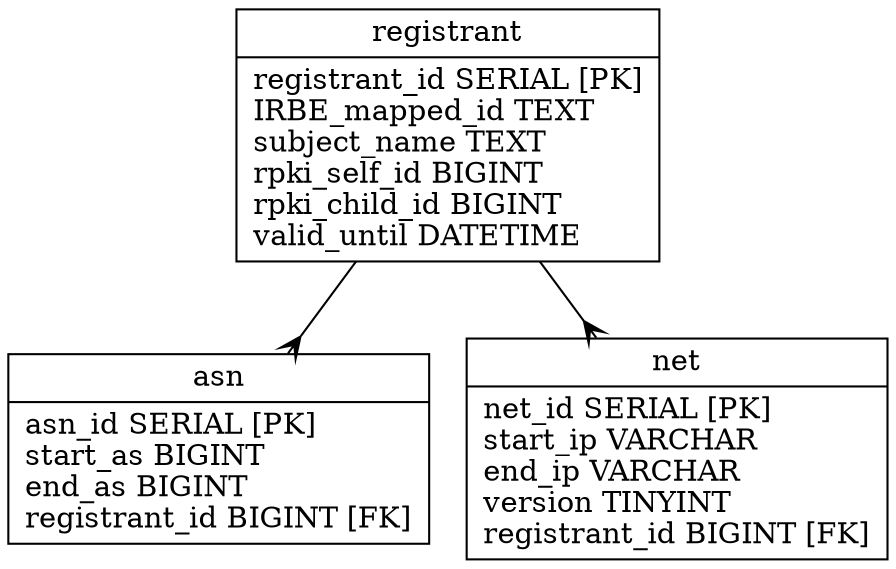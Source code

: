 // Automatically generated from irdbd.sql

digraph test {
	edge [arrowtail=none, arrowhead=crow];
	graph [ratio=fill, overlap=false, bgcolor=white];
	node [label="\N", fillcolor=white, shape=record, style=filled];
	registrant [label="{registrant\n|registrant_id\ SERIAL\ [PK]\lIRBE_mapped_id\ TEXT\lsubject_name\ TEXT\lrpki_self_id\ BIGINT\lrpki_child_id\ BIGINT\lvalid_until\ DATETIME\l}"];
	asn [label="{asn\n|asn_id\ SERIAL\ [PK]\lstart_as\ BIGINT\lend_as\ BIGINT\lregistrant_id\ BIGINT\ [FK]\l}"];
	net [label="{net\n|net_id\ SERIAL\ [PK]\lstart_ip\ VARCHAR\lend_ip\ VARCHAR\lversion\ TINYINT\lregistrant_id\ BIGINT\ [FK]\l}"];
	registrant -> asn;
	registrant -> net;
}
